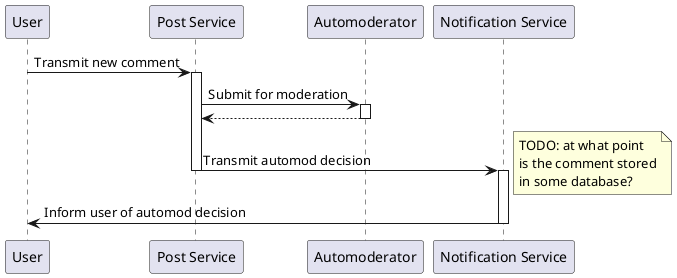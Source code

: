 @startuml

participant "User" as user
participant "Post Service" as postserv
participant "Automoderator" as automod
participant "Notification Service" as notserv

user -> postserv: Transmit new comment
activate postserv

postserv -> automod: Submit for moderation
activate automod
automod --> postserv
deactivate automod

postserv -> notserv: Transmit automod decision

deactivate postserv
activate notserv

note right
	TODO: at what point
	is the comment stored
	in some database?
end note

notserv -> user: Inform user of automod decision

deactivate notserv

@enduml
